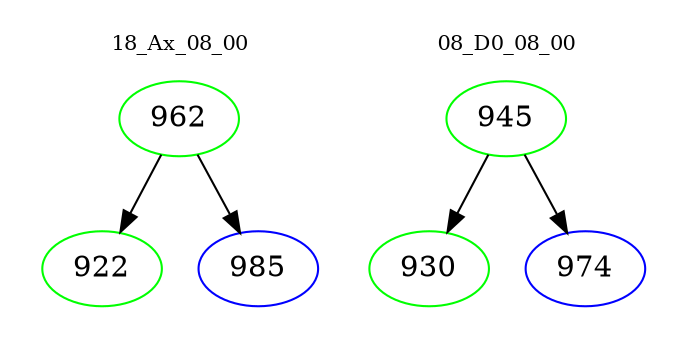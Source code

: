 digraph{
subgraph cluster_0 {
color = white
label = "18_Ax_08_00";
fontsize=10;
T0_962 [label="962", color="green"]
T0_962 -> T0_922 [color="black"]
T0_922 [label="922", color="green"]
T0_962 -> T0_985 [color="black"]
T0_985 [label="985", color="blue"]
}
subgraph cluster_1 {
color = white
label = "08_D0_08_00";
fontsize=10;
T1_945 [label="945", color="green"]
T1_945 -> T1_930 [color="black"]
T1_930 [label="930", color="green"]
T1_945 -> T1_974 [color="black"]
T1_974 [label="974", color="blue"]
}
}
